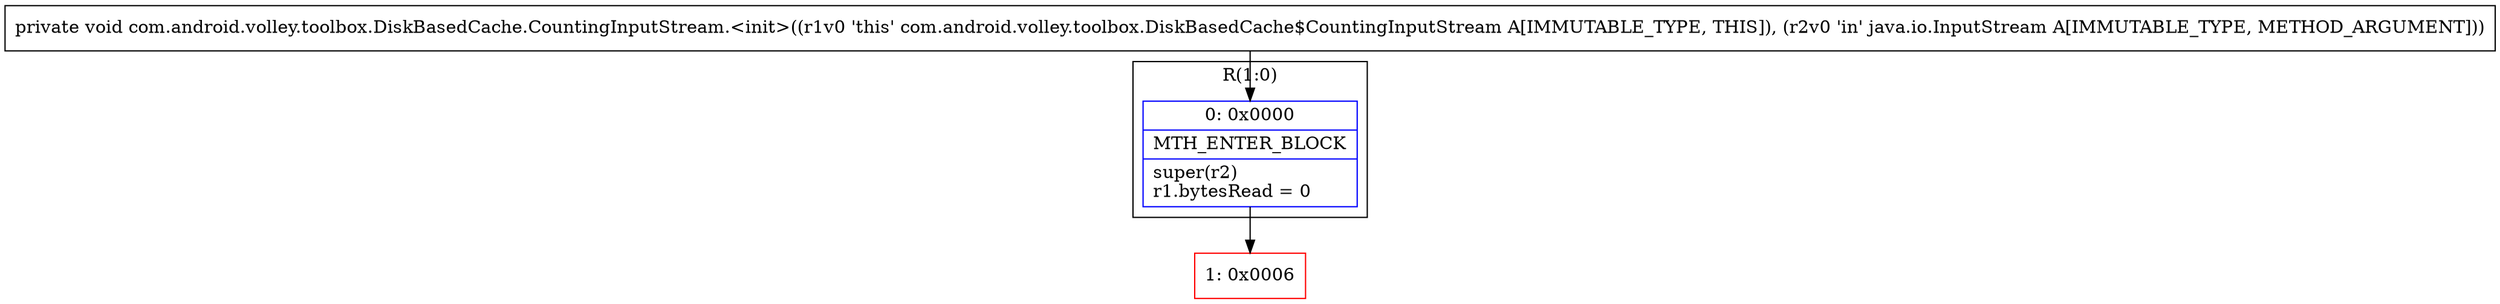 digraph "CFG forcom.android.volley.toolbox.DiskBasedCache.CountingInputStream.\<init\>(Ljava\/io\/InputStream;)V" {
subgraph cluster_Region_1141781424 {
label = "R(1:0)";
node [shape=record,color=blue];
Node_0 [shape=record,label="{0\:\ 0x0000|MTH_ENTER_BLOCK\l|super(r2)\lr1.bytesRead = 0\l}"];
}
Node_1 [shape=record,color=red,label="{1\:\ 0x0006}"];
MethodNode[shape=record,label="{private void com.android.volley.toolbox.DiskBasedCache.CountingInputStream.\<init\>((r1v0 'this' com.android.volley.toolbox.DiskBasedCache$CountingInputStream A[IMMUTABLE_TYPE, THIS]), (r2v0 'in' java.io.InputStream A[IMMUTABLE_TYPE, METHOD_ARGUMENT])) }"];
MethodNode -> Node_0;
Node_0 -> Node_1;
}

